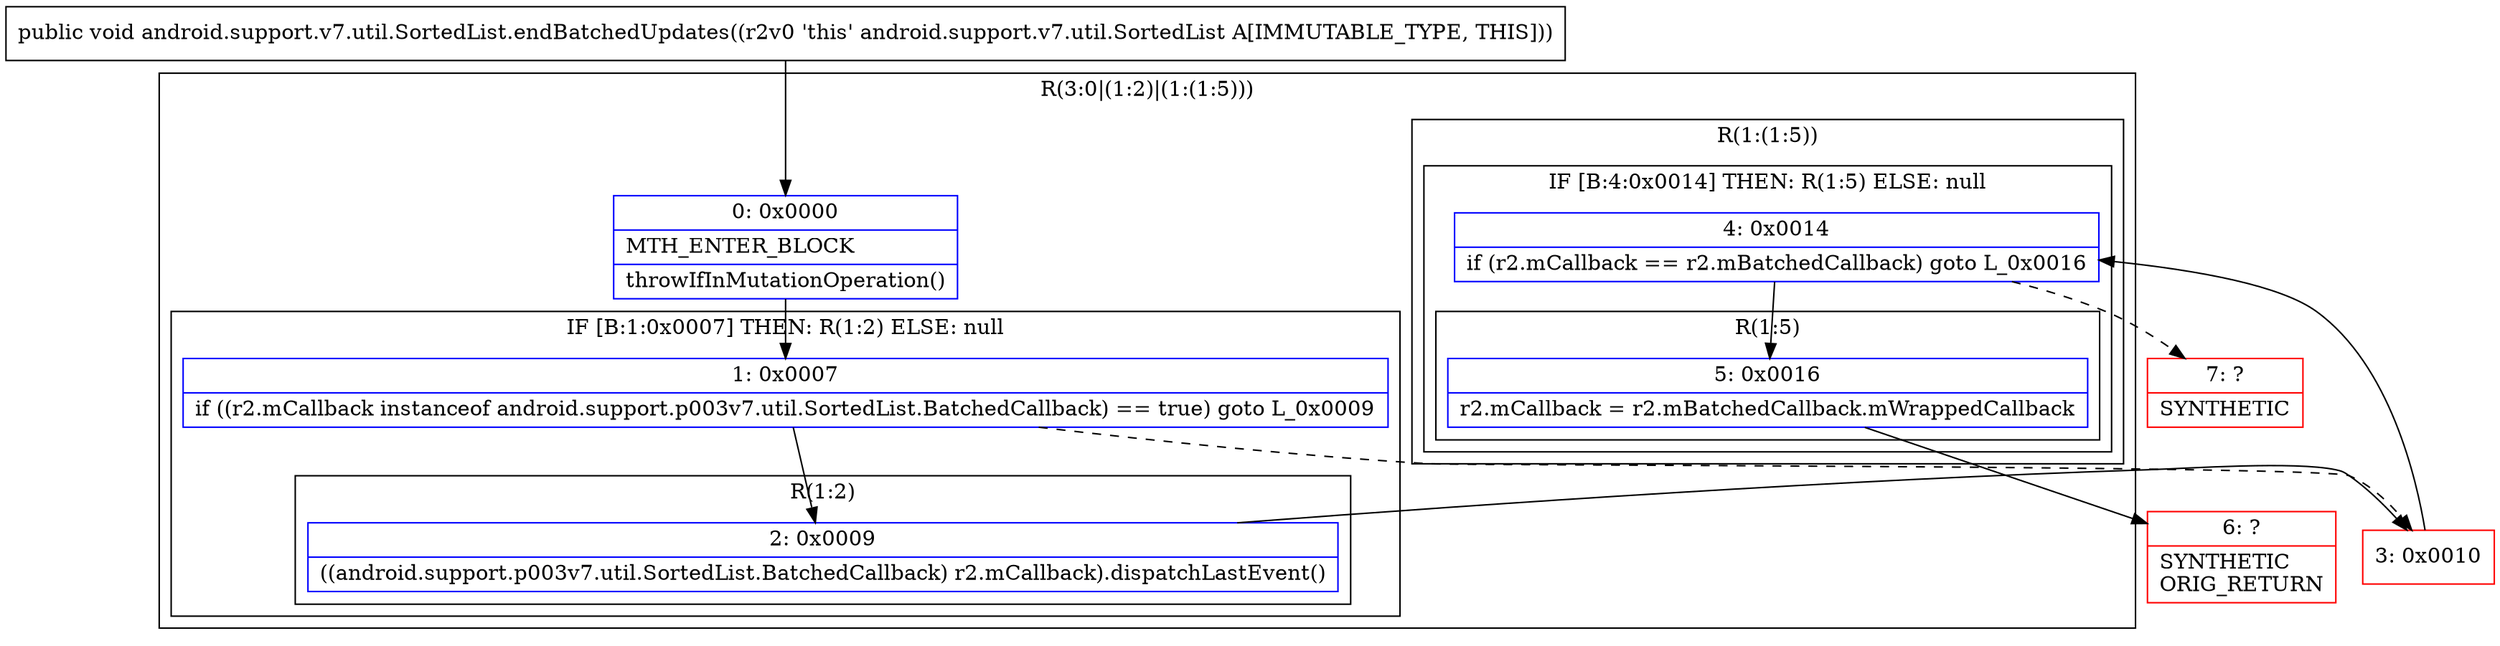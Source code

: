 digraph "CFG forandroid.support.v7.util.SortedList.endBatchedUpdates()V" {
subgraph cluster_Region_1087367328 {
label = "R(3:0|(1:2)|(1:(1:5)))";
node [shape=record,color=blue];
Node_0 [shape=record,label="{0\:\ 0x0000|MTH_ENTER_BLOCK\l|throwIfInMutationOperation()\l}"];
subgraph cluster_IfRegion_61311634 {
label = "IF [B:1:0x0007] THEN: R(1:2) ELSE: null";
node [shape=record,color=blue];
Node_1 [shape=record,label="{1\:\ 0x0007|if ((r2.mCallback instanceof android.support.p003v7.util.SortedList.BatchedCallback) == true) goto L_0x0009\l}"];
subgraph cluster_Region_1077741586 {
label = "R(1:2)";
node [shape=record,color=blue];
Node_2 [shape=record,label="{2\:\ 0x0009|((android.support.p003v7.util.SortedList.BatchedCallback) r2.mCallback).dispatchLastEvent()\l}"];
}
}
subgraph cluster_Region_809461479 {
label = "R(1:(1:5))";
node [shape=record,color=blue];
subgraph cluster_IfRegion_260702888 {
label = "IF [B:4:0x0014] THEN: R(1:5) ELSE: null";
node [shape=record,color=blue];
Node_4 [shape=record,label="{4\:\ 0x0014|if (r2.mCallback == r2.mBatchedCallback) goto L_0x0016\l}"];
subgraph cluster_Region_809954001 {
label = "R(1:5)";
node [shape=record,color=blue];
Node_5 [shape=record,label="{5\:\ 0x0016|r2.mCallback = r2.mBatchedCallback.mWrappedCallback\l}"];
}
}
}
}
Node_3 [shape=record,color=red,label="{3\:\ 0x0010}"];
Node_6 [shape=record,color=red,label="{6\:\ ?|SYNTHETIC\lORIG_RETURN\l}"];
Node_7 [shape=record,color=red,label="{7\:\ ?|SYNTHETIC\l}"];
MethodNode[shape=record,label="{public void android.support.v7.util.SortedList.endBatchedUpdates((r2v0 'this' android.support.v7.util.SortedList A[IMMUTABLE_TYPE, THIS])) }"];
MethodNode -> Node_0;
Node_0 -> Node_1;
Node_1 -> Node_2;
Node_1 -> Node_3[style=dashed];
Node_2 -> Node_3;
Node_4 -> Node_5;
Node_4 -> Node_7[style=dashed];
Node_5 -> Node_6;
Node_3 -> Node_4;
}

